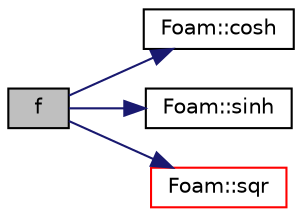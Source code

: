 digraph "f"
{
  bgcolor="transparent";
  edge [fontname="Helvetica",fontsize="10",labelfontname="Helvetica",labelfontsize="10"];
  node [fontname="Helvetica",fontsize="10",shape=record];
  rankdir="LR";
  Node1 [label="f",height=0.2,width=0.4,color="black", fillcolor="grey75", style="filled", fontcolor="black"];
  Node1 -> Node2 [color="midnightblue",fontsize="10",style="solid",fontname="Helvetica"];
  Node2 [label="Foam::cosh",height=0.2,width=0.4,color="black",URL="$a10909.html#a3932d96c91c4cd6e04cf952338e7b5db"];
  Node1 -> Node3 [color="midnightblue",fontsize="10",style="solid",fontname="Helvetica"];
  Node3 [label="Foam::sinh",height=0.2,width=0.4,color="black",URL="$a10909.html#a529b9d349b19d5d174fb59f2596f8c43"];
  Node1 -> Node4 [color="midnightblue",fontsize="10",style="solid",fontname="Helvetica"];
  Node4 [label="Foam::sqr",height=0.2,width=0.4,color="red",URL="$a10909.html#a277dc11c581d53826ab5090b08f3b17b"];
}
